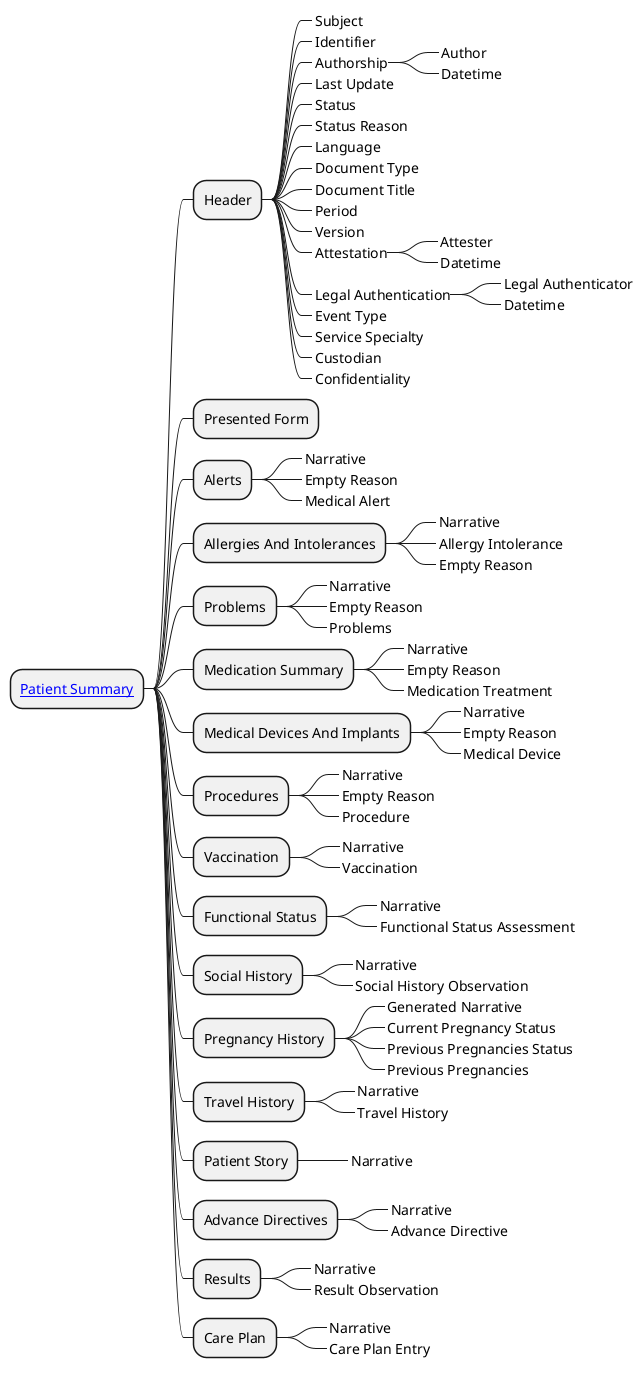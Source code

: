 @startmindmap
skinparam topurl StructureDefinition-
* [[EHDSPatientSummary.html Patient Summary]]
** Header
***_ Subject
***_ Identifier
***_ Authorship
****_ Author
****_ Datetime
***_ Last Update
***_ Status
***_ Status Reason
***_ Language
***_ Document Type
***_ Document Title
***_ Period
***_ Version
***_ Attestation
****_ Attester
****_ Datetime
***_ Legal Authentication
****_ Legal Authenticator
****_ Datetime
***_ Event Type
***_ Service Specialty
***_ Custodian
***_ Confidentiality
** Presented Form
** Alerts
***_ Narrative
***_ Empty Reason
***_ Medical Alert
** Allergies And Intolerances
***_ Narrative
***_ Allergy Intolerance
***_ Empty Reason
** Problems
***_ Narrative
***_ Empty Reason
***_ Problems
** Medication Summary
***_ Narrative
***_ Empty Reason
***_ Medication Treatment
** Medical Devices And Implants
***_ Narrative
***_ Empty Reason
***_ Medical Device
** Procedures
***_ Narrative
***_ Empty Reason
***_ Procedure
** Vaccination
***_ Narrative
***_ Vaccination
** Functional Status
***_ Narrative
***_ Functional Status Assessment
** Social History
***_ Narrative
***_ Social History Observation
** Pregnancy History
***_ Generated Narrative
***_ Current Pregnancy Status
***_ Previous Pregnancies Status
***_ Previous Pregnancies
** Travel History
***_ Narrative
***_ Travel History
** Patient Story
***_ Narrative
** Advance Directives
***_ Narrative
***_ Advance Directive
** Results
***_ Narrative
***_ Result Observation
** Care Plan
***_ Narrative
***_ Care Plan Entry
@endmindmap
